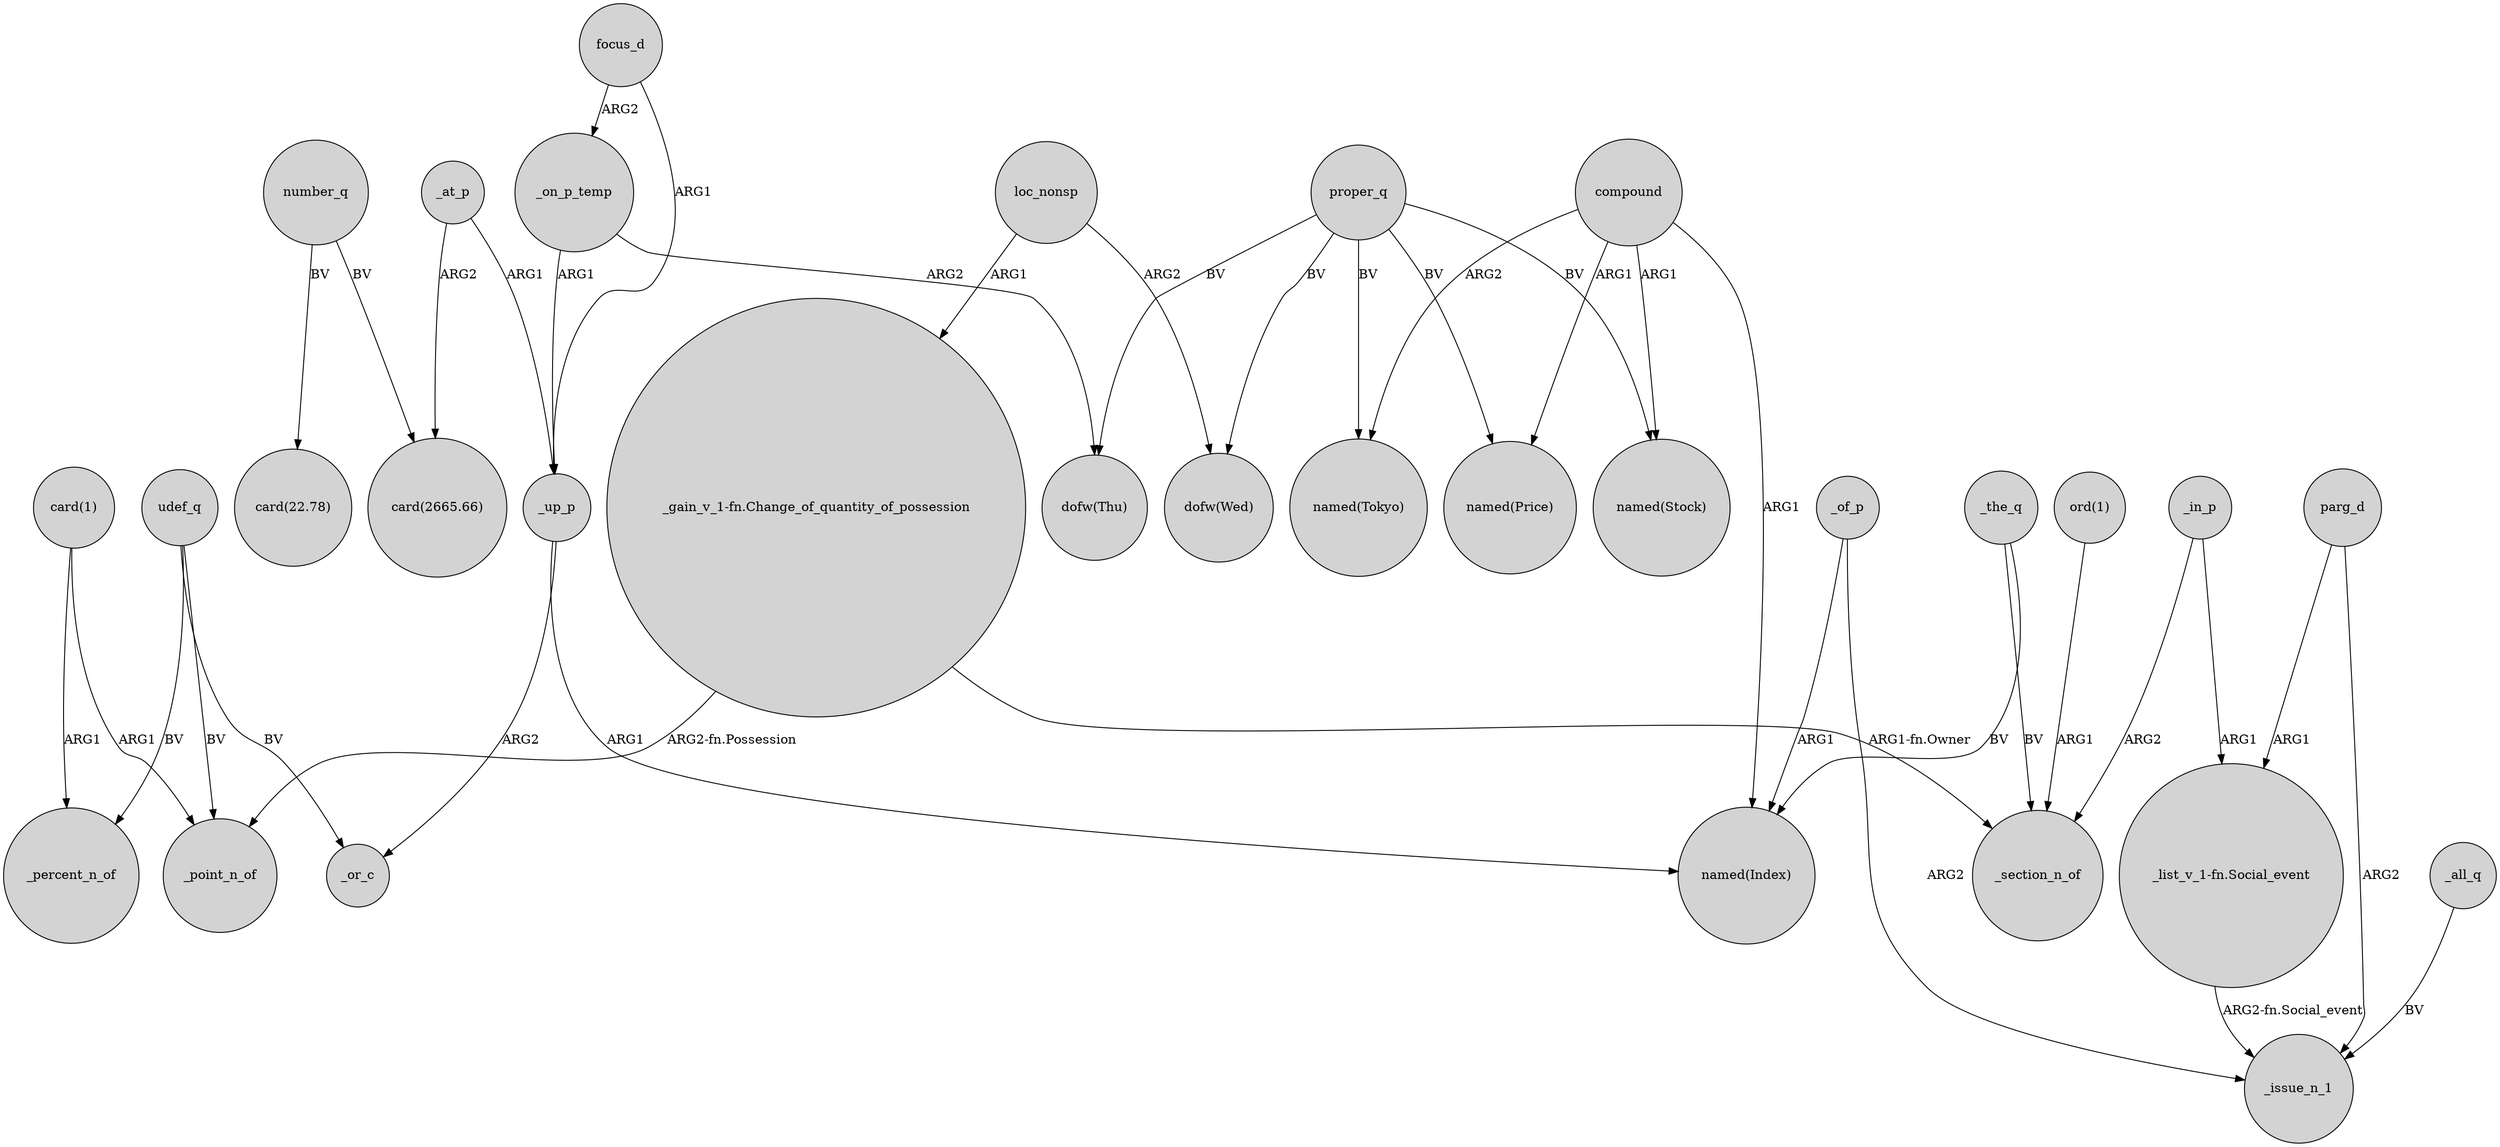 digraph {
	node [shape=circle style=filled]
	focus_d -> _up_p [label=ARG1]
	_of_p -> "named(Index)" [label=ARG1]
	focus_d -> _on_p_temp [label=ARG2]
	_in_p -> "_list_v_1-fn.Social_event" [label=ARG1]
	loc_nonsp -> "_gain_v_1-fn.Change_of_quantity_of_possession" [label=ARG1]
	loc_nonsp -> "dofw(Wed)" [label=ARG2]
	compound -> "named(Stock)" [label=ARG1]
	_on_p_temp -> "dofw(Thu)" [label=ARG2]
	_all_q -> _issue_n_1 [label=BV]
	compound -> "named(Index)" [label=ARG1]
	proper_q -> "named(Stock)" [label=BV]
	_of_p -> _issue_n_1 [label=ARG2]
	_up_p -> _or_c [label=ARG2]
	proper_q -> "dofw(Thu)" [label=BV]
	"card(1)" -> _point_n_of [label=ARG1]
	_the_q -> "named(Index)" [label=BV]
	_the_q -> _section_n_of [label=BV]
	compound -> "named(Tokyo)" [label=ARG2]
	udef_q -> _or_c [label=BV]
	"_gain_v_1-fn.Change_of_quantity_of_possession" -> _section_n_of [label="ARG1-fn.Owner"]
	"_list_v_1-fn.Social_event" -> _issue_n_1 [label="ARG2-fn.Social_event"]
	_at_p -> "card(2665.66)" [label=ARG2]
	udef_q -> _percent_n_of [label=BV]
	"ord(1)" -> _section_n_of [label=ARG1]
	_in_p -> _section_n_of [label=ARG2]
	proper_q -> "dofw(Wed)" [label=BV]
	_up_p -> "named(Index)" [label=ARG1]
	proper_q -> "named(Tokyo)" [label=BV]
	"card(1)" -> _percent_n_of [label=ARG1]
	parg_d -> _issue_n_1 [label=ARG2]
	compound -> "named(Price)" [label=ARG1]
	"_gain_v_1-fn.Change_of_quantity_of_possession" -> _point_n_of [label="ARG2-fn.Possession"]
	_at_p -> _up_p [label=ARG1]
	number_q -> "card(22.78)" [label=BV]
	udef_q -> _point_n_of [label=BV]
	number_q -> "card(2665.66)" [label=BV]
	parg_d -> "_list_v_1-fn.Social_event" [label=ARG1]
	proper_q -> "named(Price)" [label=BV]
	_on_p_temp -> _up_p [label=ARG1]
}
